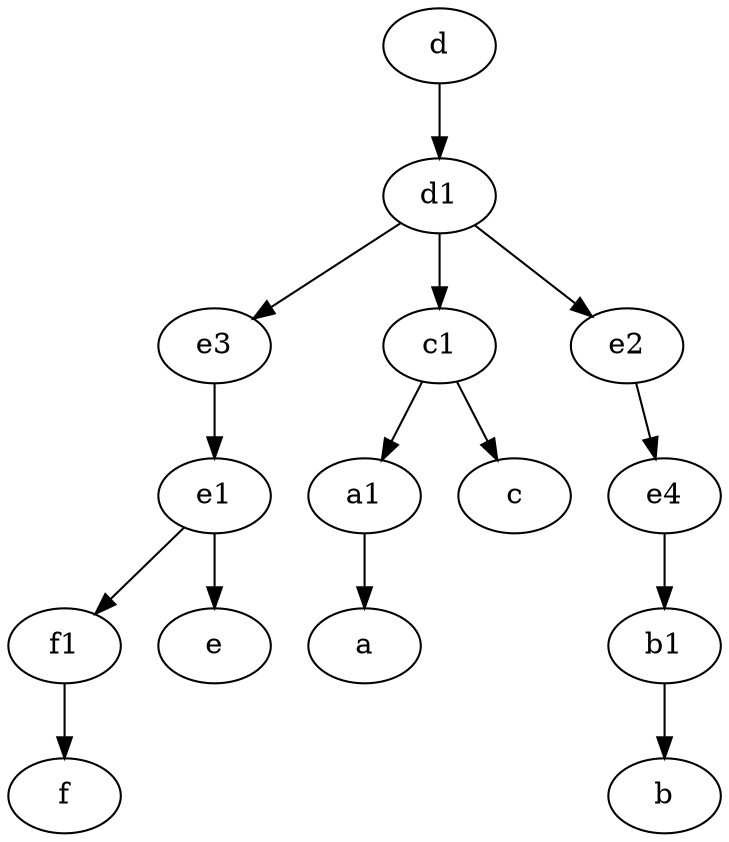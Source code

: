digraph  {
	a1 [pos="40,15!"];
	b1 [pos="45,20!"];
	e3;
	d1 [pos="25,30!"];
	e1 [pos="25,45!"];
	c1 [pos="30,15!"];
	e2;
	f1;
	d [pos="20,30!"];
	e4;
	d1 -> e2;
	e1 -> e;
	e2 -> e4;
	c1 -> a1;
	b1 -> b;
	d1 -> c1;
	e1 -> f1;
	d -> d1;
	c1 -> c;
	e4 -> b1;
	d1 -> e3;
	a1 -> a;
	e3 -> e1;
	f1 -> f;

	}